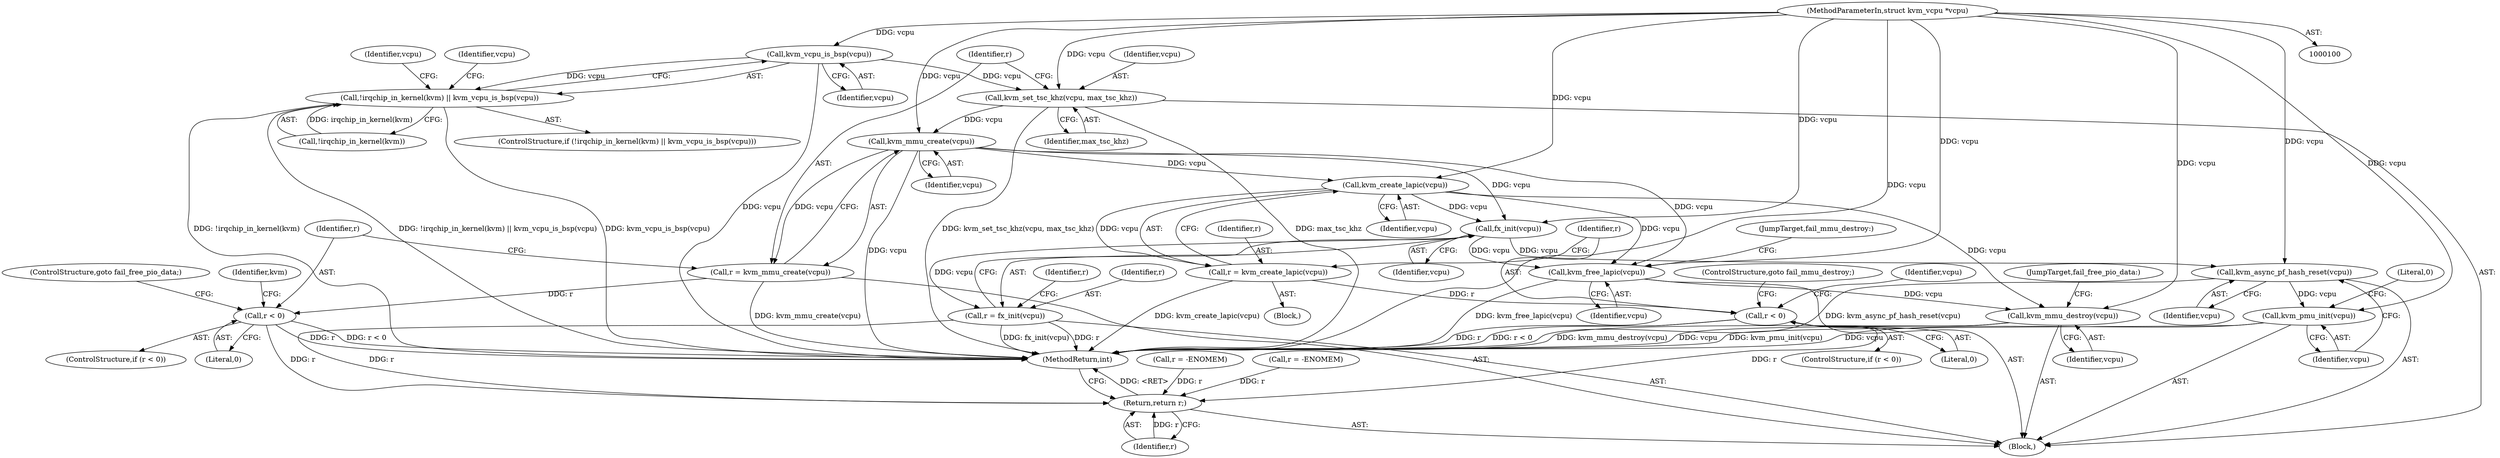 digraph "0_linux_0b79459b482e85cb7426aa7da683a9f2c97aeae1@pointer" {
"1000101" [label="(MethodParameterIn,struct kvm_vcpu *vcpu)"];
"1000132" [label="(Call,kvm_vcpu_is_bsp(vcpu))"];
"1000128" [label="(Call,!irqchip_in_kernel(kvm) || kvm_vcpu_is_bsp(vcpu))"];
"1000172" [label="(Call,kvm_set_tsc_khz(vcpu, max_tsc_khz))"];
"1000177" [label="(Call,kvm_mmu_create(vcpu))"];
"1000175" [label="(Call,r = kvm_mmu_create(vcpu))"];
"1000180" [label="(Call,r < 0)"];
"1000303" [label="(Return,return r;)"];
"1000190" [label="(Call,kvm_create_lapic(vcpu))"];
"1000188" [label="(Call,r = kvm_create_lapic(vcpu))"];
"1000193" [label="(Call,r < 0)"];
"1000248" [label="(Call,fx_init(vcpu))"];
"1000246" [label="(Call,r = fx_init(vcpu))"];
"1000267" [label="(Call,kvm_async_pf_hash_reset(vcpu))"];
"1000269" [label="(Call,kvm_pmu_init(vcpu))"];
"1000288" [label="(Call,kvm_free_lapic(vcpu))"];
"1000291" [label="(Call,kvm_mmu_destroy(vcpu))"];
"1000246" [label="(Call,r = fx_init(vcpu))"];
"1000175" [label="(Call,r = kvm_mmu_create(vcpu))"];
"1000249" [label="(Identifier,vcpu)"];
"1000195" [label="(Literal,0)"];
"1000101" [label="(MethodParameterIn,struct kvm_vcpu *vcpu)"];
"1000180" [label="(Call,r < 0)"];
"1000272" [label="(Literal,0)"];
"1000268" [label="(Identifier,vcpu)"];
"1000183" [label="(ControlStructure,goto fail_free_pio_data;)"];
"1000173" [label="(Identifier,vcpu)"];
"1000186" [label="(Identifier,kvm)"];
"1000251" [label="(Identifier,r)"];
"1000267" [label="(Call,kvm_async_pf_hash_reset(vcpu))"];
"1000129" [label="(Call,!irqchip_in_kernel(kvm))"];
"1000176" [label="(Identifier,r)"];
"1000177" [label="(Call,kvm_mmu_create(vcpu))"];
"1000270" [label="(Identifier,vcpu)"];
"1000223" [label="(Call,r = -ENOMEM)"];
"1000192" [label="(ControlStructure,if (r < 0))"];
"1000174" [label="(Identifier,max_tsc_khz)"];
"1000290" [label="(JumpTarget,fail_mmu_destroy:)"];
"1000133" [label="(Identifier,vcpu)"];
"1000145" [label="(Identifier,vcpu)"];
"1000305" [label="(MethodReturn,int)"];
"1000128" [label="(Call,!irqchip_in_kernel(kvm) || kvm_vcpu_is_bsp(vcpu))"];
"1000193" [label="(Call,r < 0)"];
"1000187" [label="(Block,)"];
"1000189" [label="(Identifier,r)"];
"1000292" [label="(Identifier,vcpu)"];
"1000196" [label="(ControlStructure,goto fail_mmu_destroy;)"];
"1000102" [label="(Block,)"];
"1000178" [label="(Identifier,vcpu)"];
"1000132" [label="(Call,kvm_vcpu_is_bsp(vcpu))"];
"1000303" [label="(Return,return r;)"];
"1000304" [label="(Identifier,r)"];
"1000137" [label="(Identifier,vcpu)"];
"1000248" [label="(Call,fx_init(vcpu))"];
"1000127" [label="(ControlStructure,if (!irqchip_in_kernel(kvm) || kvm_vcpu_is_bsp(vcpu)))"];
"1000204" [label="(Identifier,vcpu)"];
"1000247" [label="(Identifier,r)"];
"1000269" [label="(Call,kvm_pmu_init(vcpu))"];
"1000191" [label="(Identifier,vcpu)"];
"1000288" [label="(Call,kvm_free_lapic(vcpu))"];
"1000289" [label="(Identifier,vcpu)"];
"1000188" [label="(Call,r = kvm_create_lapic(vcpu))"];
"1000159" [label="(Call,r = -ENOMEM)"];
"1000181" [label="(Identifier,r)"];
"1000291" [label="(Call,kvm_mmu_destroy(vcpu))"];
"1000182" [label="(Literal,0)"];
"1000194" [label="(Identifier,r)"];
"1000179" [label="(ControlStructure,if (r < 0))"];
"1000190" [label="(Call,kvm_create_lapic(vcpu))"];
"1000172" [label="(Call,kvm_set_tsc_khz(vcpu, max_tsc_khz))"];
"1000293" [label="(JumpTarget,fail_free_pio_data:)"];
"1000101" -> "1000100"  [label="AST: "];
"1000101" -> "1000305"  [label="DDG: vcpu"];
"1000101" -> "1000132"  [label="DDG: vcpu"];
"1000101" -> "1000172"  [label="DDG: vcpu"];
"1000101" -> "1000177"  [label="DDG: vcpu"];
"1000101" -> "1000190"  [label="DDG: vcpu"];
"1000101" -> "1000248"  [label="DDG: vcpu"];
"1000101" -> "1000267"  [label="DDG: vcpu"];
"1000101" -> "1000269"  [label="DDG: vcpu"];
"1000101" -> "1000288"  [label="DDG: vcpu"];
"1000101" -> "1000291"  [label="DDG: vcpu"];
"1000132" -> "1000128"  [label="AST: "];
"1000132" -> "1000133"  [label="CFG: "];
"1000133" -> "1000132"  [label="AST: "];
"1000128" -> "1000132"  [label="CFG: "];
"1000132" -> "1000305"  [label="DDG: vcpu"];
"1000132" -> "1000128"  [label="DDG: vcpu"];
"1000132" -> "1000172"  [label="DDG: vcpu"];
"1000128" -> "1000127"  [label="AST: "];
"1000128" -> "1000129"  [label="CFG: "];
"1000129" -> "1000128"  [label="AST: "];
"1000137" -> "1000128"  [label="CFG: "];
"1000145" -> "1000128"  [label="CFG: "];
"1000128" -> "1000305"  [label="DDG: kvm_vcpu_is_bsp(vcpu)"];
"1000128" -> "1000305"  [label="DDG: !irqchip_in_kernel(kvm)"];
"1000128" -> "1000305"  [label="DDG: !irqchip_in_kernel(kvm) || kvm_vcpu_is_bsp(vcpu)"];
"1000129" -> "1000128"  [label="DDG: irqchip_in_kernel(kvm)"];
"1000172" -> "1000102"  [label="AST: "];
"1000172" -> "1000174"  [label="CFG: "];
"1000173" -> "1000172"  [label="AST: "];
"1000174" -> "1000172"  [label="AST: "];
"1000176" -> "1000172"  [label="CFG: "];
"1000172" -> "1000305"  [label="DDG: kvm_set_tsc_khz(vcpu, max_tsc_khz)"];
"1000172" -> "1000305"  [label="DDG: max_tsc_khz"];
"1000172" -> "1000177"  [label="DDG: vcpu"];
"1000177" -> "1000175"  [label="AST: "];
"1000177" -> "1000178"  [label="CFG: "];
"1000178" -> "1000177"  [label="AST: "];
"1000175" -> "1000177"  [label="CFG: "];
"1000177" -> "1000305"  [label="DDG: vcpu"];
"1000177" -> "1000175"  [label="DDG: vcpu"];
"1000177" -> "1000190"  [label="DDG: vcpu"];
"1000177" -> "1000248"  [label="DDG: vcpu"];
"1000177" -> "1000288"  [label="DDG: vcpu"];
"1000175" -> "1000102"  [label="AST: "];
"1000176" -> "1000175"  [label="AST: "];
"1000181" -> "1000175"  [label="CFG: "];
"1000175" -> "1000305"  [label="DDG: kvm_mmu_create(vcpu)"];
"1000175" -> "1000180"  [label="DDG: r"];
"1000180" -> "1000179"  [label="AST: "];
"1000180" -> "1000182"  [label="CFG: "];
"1000181" -> "1000180"  [label="AST: "];
"1000182" -> "1000180"  [label="AST: "];
"1000183" -> "1000180"  [label="CFG: "];
"1000186" -> "1000180"  [label="CFG: "];
"1000180" -> "1000305"  [label="DDG: r"];
"1000180" -> "1000305"  [label="DDG: r < 0"];
"1000180" -> "1000303"  [label="DDG: r"];
"1000303" -> "1000102"  [label="AST: "];
"1000303" -> "1000304"  [label="CFG: "];
"1000304" -> "1000303"  [label="AST: "];
"1000305" -> "1000303"  [label="CFG: "];
"1000303" -> "1000305"  [label="DDG: <RET>"];
"1000304" -> "1000303"  [label="DDG: r"];
"1000193" -> "1000303"  [label="DDG: r"];
"1000159" -> "1000303"  [label="DDG: r"];
"1000246" -> "1000303"  [label="DDG: r"];
"1000223" -> "1000303"  [label="DDG: r"];
"1000190" -> "1000188"  [label="AST: "];
"1000190" -> "1000191"  [label="CFG: "];
"1000191" -> "1000190"  [label="AST: "];
"1000188" -> "1000190"  [label="CFG: "];
"1000190" -> "1000188"  [label="DDG: vcpu"];
"1000190" -> "1000248"  [label="DDG: vcpu"];
"1000190" -> "1000288"  [label="DDG: vcpu"];
"1000190" -> "1000291"  [label="DDG: vcpu"];
"1000188" -> "1000187"  [label="AST: "];
"1000189" -> "1000188"  [label="AST: "];
"1000194" -> "1000188"  [label="CFG: "];
"1000188" -> "1000305"  [label="DDG: kvm_create_lapic(vcpu)"];
"1000188" -> "1000193"  [label="DDG: r"];
"1000193" -> "1000192"  [label="AST: "];
"1000193" -> "1000195"  [label="CFG: "];
"1000194" -> "1000193"  [label="AST: "];
"1000195" -> "1000193"  [label="AST: "];
"1000196" -> "1000193"  [label="CFG: "];
"1000204" -> "1000193"  [label="CFG: "];
"1000193" -> "1000305"  [label="DDG: r"];
"1000193" -> "1000305"  [label="DDG: r < 0"];
"1000248" -> "1000246"  [label="AST: "];
"1000248" -> "1000249"  [label="CFG: "];
"1000249" -> "1000248"  [label="AST: "];
"1000246" -> "1000248"  [label="CFG: "];
"1000248" -> "1000246"  [label="DDG: vcpu"];
"1000248" -> "1000267"  [label="DDG: vcpu"];
"1000248" -> "1000288"  [label="DDG: vcpu"];
"1000246" -> "1000102"  [label="AST: "];
"1000247" -> "1000246"  [label="AST: "];
"1000251" -> "1000246"  [label="CFG: "];
"1000246" -> "1000305"  [label="DDG: fx_init(vcpu)"];
"1000246" -> "1000305"  [label="DDG: r"];
"1000267" -> "1000102"  [label="AST: "];
"1000267" -> "1000268"  [label="CFG: "];
"1000268" -> "1000267"  [label="AST: "];
"1000270" -> "1000267"  [label="CFG: "];
"1000267" -> "1000305"  [label="DDG: kvm_async_pf_hash_reset(vcpu)"];
"1000267" -> "1000269"  [label="DDG: vcpu"];
"1000269" -> "1000102"  [label="AST: "];
"1000269" -> "1000270"  [label="CFG: "];
"1000270" -> "1000269"  [label="AST: "];
"1000272" -> "1000269"  [label="CFG: "];
"1000269" -> "1000305"  [label="DDG: kvm_pmu_init(vcpu)"];
"1000269" -> "1000305"  [label="DDG: vcpu"];
"1000288" -> "1000102"  [label="AST: "];
"1000288" -> "1000289"  [label="CFG: "];
"1000289" -> "1000288"  [label="AST: "];
"1000290" -> "1000288"  [label="CFG: "];
"1000288" -> "1000305"  [label="DDG: kvm_free_lapic(vcpu)"];
"1000288" -> "1000291"  [label="DDG: vcpu"];
"1000291" -> "1000102"  [label="AST: "];
"1000291" -> "1000292"  [label="CFG: "];
"1000292" -> "1000291"  [label="AST: "];
"1000293" -> "1000291"  [label="CFG: "];
"1000291" -> "1000305"  [label="DDG: kvm_mmu_destroy(vcpu)"];
"1000291" -> "1000305"  [label="DDG: vcpu"];
}
